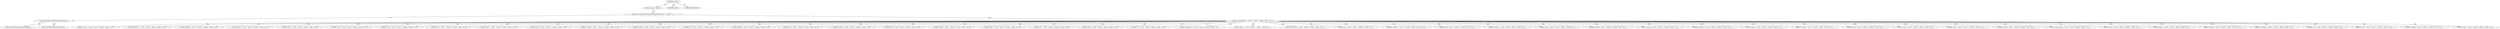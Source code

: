 digraph "&lt;clinit&gt;" {  
"111669149702" [label = <(METHOD,&lt;clinit&gt;)> ]
"25769803795" [label = <(BLOCK,&lt;empty&gt;,&lt;empty&gt;)> ]
"30064771143" [label = <(&lt;operator&gt;.assignment,String[] JspNameMangler.keywords = { &quot;assert&quot;, ...)<SUB>70</SUB>> ]
"30064771144" [label = <(&lt;operator&gt;.fieldAccess,JspNameMangler.keywords)<SUB>70</SUB>> ]
"180388626434" [label = <(TYPE_REF,JspNameMangler,JspNameMangler)<SUB>70</SUB>> ]
"55834574852" [label = <(FIELD_IDENTIFIER,keywords,keywords)<SUB>70</SUB>> ]
"30064771145" [label = <(&lt;operator&gt;.arrayInitializer,{ &quot;assert&quot;, &quot;abstract&quot;, &quot;boolean&quot;, &quot;break&quot;, &quot;by...)<SUB>70</SUB>> ]
"90194313235" [label = <(LITERAL,&quot;assert&quot;,{ &quot;assert&quot;, &quot;abstract&quot;, &quot;boolean&quot;, &quot;break&quot;, &quot;by...)<SUB>71</SUB>> ]
"90194313236" [label = <(LITERAL,&quot;abstract&quot;,{ &quot;assert&quot;, &quot;abstract&quot;, &quot;boolean&quot;, &quot;break&quot;, &quot;by...)<SUB>72</SUB>> ]
"90194313237" [label = <(LITERAL,&quot;boolean&quot;,{ &quot;assert&quot;, &quot;abstract&quot;, &quot;boolean&quot;, &quot;break&quot;, &quot;by...)<SUB>72</SUB>> ]
"90194313238" [label = <(LITERAL,&quot;break&quot;,{ &quot;assert&quot;, &quot;abstract&quot;, &quot;boolean&quot;, &quot;break&quot;, &quot;by...)<SUB>72</SUB>> ]
"90194313239" [label = <(LITERAL,&quot;byte&quot;,{ &quot;assert&quot;, &quot;abstract&quot;, &quot;boolean&quot;, &quot;break&quot;, &quot;by...)<SUB>72</SUB>> ]
"90194313240" [label = <(LITERAL,&quot;case&quot;,{ &quot;assert&quot;, &quot;abstract&quot;, &quot;boolean&quot;, &quot;break&quot;, &quot;by...)<SUB>73</SUB>> ]
"90194313241" [label = <(LITERAL,&quot;catch&quot;,{ &quot;assert&quot;, &quot;abstract&quot;, &quot;boolean&quot;, &quot;break&quot;, &quot;by...)<SUB>73</SUB>> ]
"90194313242" [label = <(LITERAL,&quot;char&quot;,{ &quot;assert&quot;, &quot;abstract&quot;, &quot;boolean&quot;, &quot;break&quot;, &quot;by...)<SUB>73</SUB>> ]
"90194313243" [label = <(LITERAL,&quot;class&quot;,{ &quot;assert&quot;, &quot;abstract&quot;, &quot;boolean&quot;, &quot;break&quot;, &quot;by...)<SUB>73</SUB>> ]
"90194313244" [label = <(LITERAL,&quot;const&quot;,{ &quot;assert&quot;, &quot;abstract&quot;, &quot;boolean&quot;, &quot;break&quot;, &quot;by...)<SUB>74</SUB>> ]
"90194313245" [label = <(LITERAL,&quot;continue&quot;,{ &quot;assert&quot;, &quot;abstract&quot;, &quot;boolean&quot;, &quot;break&quot;, &quot;by...)<SUB>74</SUB>> ]
"90194313246" [label = <(LITERAL,&quot;default&quot;,{ &quot;assert&quot;, &quot;abstract&quot;, &quot;boolean&quot;, &quot;break&quot;, &quot;by...)<SUB>74</SUB>> ]
"90194313247" [label = <(LITERAL,&quot;do&quot;,{ &quot;assert&quot;, &quot;abstract&quot;, &quot;boolean&quot;, &quot;break&quot;, &quot;by...)<SUB>74</SUB>> ]
"90194313248" [label = <(LITERAL,&quot;double&quot;,{ &quot;assert&quot;, &quot;abstract&quot;, &quot;boolean&quot;, &quot;break&quot;, &quot;by...)<SUB>75</SUB>> ]
"90194313249" [label = <(LITERAL,&quot;else&quot;,{ &quot;assert&quot;, &quot;abstract&quot;, &quot;boolean&quot;, &quot;break&quot;, &quot;by...)<SUB>75</SUB>> ]
"90194313250" [label = <(LITERAL,&quot;extends&quot;,{ &quot;assert&quot;, &quot;abstract&quot;, &quot;boolean&quot;, &quot;break&quot;, &quot;by...)<SUB>75</SUB>> ]
"90194313251" [label = <(LITERAL,&quot;final&quot;,{ &quot;assert&quot;, &quot;abstract&quot;, &quot;boolean&quot;, &quot;break&quot;, &quot;by...)<SUB>75</SUB>> ]
"90194313252" [label = <(LITERAL,&quot;finally&quot;,{ &quot;assert&quot;, &quot;abstract&quot;, &quot;boolean&quot;, &quot;break&quot;, &quot;by...)<SUB>76</SUB>> ]
"90194313253" [label = <(LITERAL,&quot;float&quot;,{ &quot;assert&quot;, &quot;abstract&quot;, &quot;boolean&quot;, &quot;break&quot;, &quot;by...)<SUB>76</SUB>> ]
"90194313254" [label = <(LITERAL,&quot;for&quot;,{ &quot;assert&quot;, &quot;abstract&quot;, &quot;boolean&quot;, &quot;break&quot;, &quot;by...)<SUB>76</SUB>> ]
"90194313255" [label = <(LITERAL,&quot;goto&quot;,{ &quot;assert&quot;, &quot;abstract&quot;, &quot;boolean&quot;, &quot;break&quot;, &quot;by...)<SUB>76</SUB>> ]
"90194313256" [label = <(LITERAL,&quot;if&quot;,{ &quot;assert&quot;, &quot;abstract&quot;, &quot;boolean&quot;, &quot;break&quot;, &quot;by...)<SUB>77</SUB>> ]
"90194313257" [label = <(LITERAL,&quot;implements&quot;,{ &quot;assert&quot;, &quot;abstract&quot;, &quot;boolean&quot;, &quot;break&quot;, &quot;by...)<SUB>77</SUB>> ]
"90194313258" [label = <(LITERAL,&quot;import&quot;,{ &quot;assert&quot;, &quot;abstract&quot;, &quot;boolean&quot;, &quot;break&quot;, &quot;by...)<SUB>77</SUB>> ]
"90194313259" [label = <(LITERAL,&quot;instanceof&quot;,{ &quot;assert&quot;, &quot;abstract&quot;, &quot;boolean&quot;, &quot;break&quot;, &quot;by...)<SUB>78</SUB>> ]
"90194313260" [label = <(LITERAL,&quot;int&quot;,{ &quot;assert&quot;, &quot;abstract&quot;, &quot;boolean&quot;, &quot;break&quot;, &quot;by...)<SUB>78</SUB>> ]
"90194313261" [label = <(LITERAL,&quot;interface&quot;,{ &quot;assert&quot;, &quot;abstract&quot;, &quot;boolean&quot;, &quot;break&quot;, &quot;by...)<SUB>78</SUB>> ]
"90194313262" [label = <(LITERAL,&quot;long&quot;,{ &quot;assert&quot;, &quot;abstract&quot;, &quot;boolean&quot;, &quot;break&quot;, &quot;by...)<SUB>79</SUB>> ]
"90194313263" [label = <(LITERAL,&quot;native&quot;,{ &quot;assert&quot;, &quot;abstract&quot;, &quot;boolean&quot;, &quot;break&quot;, &quot;by...)<SUB>79</SUB>> ]
"90194313264" [label = <(LITERAL,&quot;new&quot;,{ &quot;assert&quot;, &quot;abstract&quot;, &quot;boolean&quot;, &quot;break&quot;, &quot;by...)<SUB>79</SUB>> ]
"90194313265" [label = <(LITERAL,&quot;package&quot;,{ &quot;assert&quot;, &quot;abstract&quot;, &quot;boolean&quot;, &quot;break&quot;, &quot;by...)<SUB>79</SUB>> ]
"90194313266" [label = <(LITERAL,&quot;private&quot;,{ &quot;assert&quot;, &quot;abstract&quot;, &quot;boolean&quot;, &quot;break&quot;, &quot;by...)<SUB>80</SUB>> ]
"90194313267" [label = <(LITERAL,&quot;protected&quot;,{ &quot;assert&quot;, &quot;abstract&quot;, &quot;boolean&quot;, &quot;break&quot;, &quot;by...)<SUB>80</SUB>> ]
"90194313268" [label = <(LITERAL,&quot;public&quot;,{ &quot;assert&quot;, &quot;abstract&quot;, &quot;boolean&quot;, &quot;break&quot;, &quot;by...)<SUB>80</SUB>> ]
"90194313269" [label = <(LITERAL,&quot;return&quot;,{ &quot;assert&quot;, &quot;abstract&quot;, &quot;boolean&quot;, &quot;break&quot;, &quot;by...)<SUB>81</SUB>> ]
"90194313270" [label = <(LITERAL,&quot;short&quot;,{ &quot;assert&quot;, &quot;abstract&quot;, &quot;boolean&quot;, &quot;break&quot;, &quot;by...)<SUB>81</SUB>> ]
"90194313271" [label = <(LITERAL,&quot;static&quot;,{ &quot;assert&quot;, &quot;abstract&quot;, &quot;boolean&quot;, &quot;break&quot;, &quot;by...)<SUB>81</SUB>> ]
"90194313272" [label = <(LITERAL,&quot;super&quot;,{ &quot;assert&quot;, &quot;abstract&quot;, &quot;boolean&quot;, &quot;break&quot;, &quot;by...)<SUB>81</SUB>> ]
"90194313273" [label = <(LITERAL,&quot;switch&quot;,{ &quot;assert&quot;, &quot;abstract&quot;, &quot;boolean&quot;, &quot;break&quot;, &quot;by...)<SUB>82</SUB>> ]
"90194313274" [label = <(LITERAL,&quot;synchronized&quot;,{ &quot;assert&quot;, &quot;abstract&quot;, &quot;boolean&quot;, &quot;break&quot;, &quot;by...)<SUB>82</SUB>> ]
"90194313275" [label = <(LITERAL,&quot;this&quot;,{ &quot;assert&quot;, &quot;abstract&quot;, &quot;boolean&quot;, &quot;break&quot;, &quot;by...)<SUB>82</SUB>> ]
"90194313276" [label = <(LITERAL,&quot;throw&quot;,{ &quot;assert&quot;, &quot;abstract&quot;, &quot;boolean&quot;, &quot;break&quot;, &quot;by...)<SUB>83</SUB>> ]
"90194313277" [label = <(LITERAL,&quot;throws&quot;,{ &quot;assert&quot;, &quot;abstract&quot;, &quot;boolean&quot;, &quot;break&quot;, &quot;by...)<SUB>83</SUB>> ]
"90194313278" [label = <(LITERAL,&quot;transient&quot;,{ &quot;assert&quot;, &quot;abstract&quot;, &quot;boolean&quot;, &quot;break&quot;, &quot;by...)<SUB>83</SUB>> ]
"90194313279" [label = <(LITERAL,&quot;try&quot;,{ &quot;assert&quot;, &quot;abstract&quot;, &quot;boolean&quot;, &quot;break&quot;, &quot;by...)<SUB>84</SUB>> ]
"90194313280" [label = <(LITERAL,&quot;void&quot;,{ &quot;assert&quot;, &quot;abstract&quot;, &quot;boolean&quot;, &quot;break&quot;, &quot;by...)<SUB>84</SUB>> ]
"90194313281" [label = <(LITERAL,&quot;volatile&quot;,{ &quot;assert&quot;, &quot;abstract&quot;, &quot;boolean&quot;, &quot;break&quot;, &quot;by...)<SUB>84</SUB>> ]
"90194313282" [label = <(LITERAL,&quot;while&quot;,{ &quot;assert&quot;, &quot;abstract&quot;, &quot;boolean&quot;, &quot;break&quot;, &quot;by...)<SUB>84</SUB>> ]
"133143986190" [label = <(MODIFIER,STATIC)> ]
"128849018886" [label = <(METHOD_RETURN,void)> ]
  "111669149702" -> "25769803795"  [ label = "AST: "] 
  "111669149702" -> "133143986190"  [ label = "AST: "] 
  "111669149702" -> "128849018886"  [ label = "AST: "] 
  "25769803795" -> "30064771143"  [ label = "AST: "] 
  "30064771143" -> "30064771144"  [ label = "AST: "] 
  "30064771143" -> "30064771145"  [ label = "AST: "] 
  "30064771144" -> "180388626434"  [ label = "AST: "] 
  "30064771144" -> "55834574852"  [ label = "AST: "] 
  "30064771145" -> "90194313235"  [ label = "AST: "] 
  "30064771145" -> "90194313236"  [ label = "AST: "] 
  "30064771145" -> "90194313237"  [ label = "AST: "] 
  "30064771145" -> "90194313238"  [ label = "AST: "] 
  "30064771145" -> "90194313239"  [ label = "AST: "] 
  "30064771145" -> "90194313240"  [ label = "AST: "] 
  "30064771145" -> "90194313241"  [ label = "AST: "] 
  "30064771145" -> "90194313242"  [ label = "AST: "] 
  "30064771145" -> "90194313243"  [ label = "AST: "] 
  "30064771145" -> "90194313244"  [ label = "AST: "] 
  "30064771145" -> "90194313245"  [ label = "AST: "] 
  "30064771145" -> "90194313246"  [ label = "AST: "] 
  "30064771145" -> "90194313247"  [ label = "AST: "] 
  "30064771145" -> "90194313248"  [ label = "AST: "] 
  "30064771145" -> "90194313249"  [ label = "AST: "] 
  "30064771145" -> "90194313250"  [ label = "AST: "] 
  "30064771145" -> "90194313251"  [ label = "AST: "] 
  "30064771145" -> "90194313252"  [ label = "AST: "] 
  "30064771145" -> "90194313253"  [ label = "AST: "] 
  "30064771145" -> "90194313254"  [ label = "AST: "] 
  "30064771145" -> "90194313255"  [ label = "AST: "] 
  "30064771145" -> "90194313256"  [ label = "AST: "] 
  "30064771145" -> "90194313257"  [ label = "AST: "] 
  "30064771145" -> "90194313258"  [ label = "AST: "] 
  "30064771145" -> "90194313259"  [ label = "AST: "] 
  "30064771145" -> "90194313260"  [ label = "AST: "] 
  "30064771145" -> "90194313261"  [ label = "AST: "] 
  "30064771145" -> "90194313262"  [ label = "AST: "] 
  "30064771145" -> "90194313263"  [ label = "AST: "] 
  "30064771145" -> "90194313264"  [ label = "AST: "] 
  "30064771145" -> "90194313265"  [ label = "AST: "] 
  "30064771145" -> "90194313266"  [ label = "AST: "] 
  "30064771145" -> "90194313267"  [ label = "AST: "] 
  "30064771145" -> "90194313268"  [ label = "AST: "] 
  "30064771145" -> "90194313269"  [ label = "AST: "] 
  "30064771145" -> "90194313270"  [ label = "AST: "] 
  "30064771145" -> "90194313271"  [ label = "AST: "] 
  "30064771145" -> "90194313272"  [ label = "AST: "] 
  "30064771145" -> "90194313273"  [ label = "AST: "] 
  "30064771145" -> "90194313274"  [ label = "AST: "] 
  "30064771145" -> "90194313275"  [ label = "AST: "] 
  "30064771145" -> "90194313276"  [ label = "AST: "] 
  "30064771145" -> "90194313277"  [ label = "AST: "] 
  "30064771145" -> "90194313278"  [ label = "AST: "] 
  "30064771145" -> "90194313279"  [ label = "AST: "] 
  "30064771145" -> "90194313280"  [ label = "AST: "] 
  "30064771145" -> "90194313281"  [ label = "AST: "] 
  "30064771145" -> "90194313282"  [ label = "AST: "] 
}
